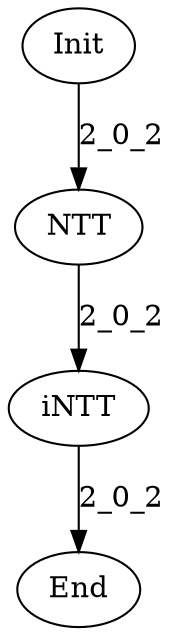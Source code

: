 digraph G {
Init[label="Init"];
End[label="End"];
NTT[label="NTT"];
iNTT[label="iNTT"];
Init -> NTT[label="2_0_2"];
NTT -> iNTT[label="2_0_2"];
iNTT -> End[label="2_0_2"];
}